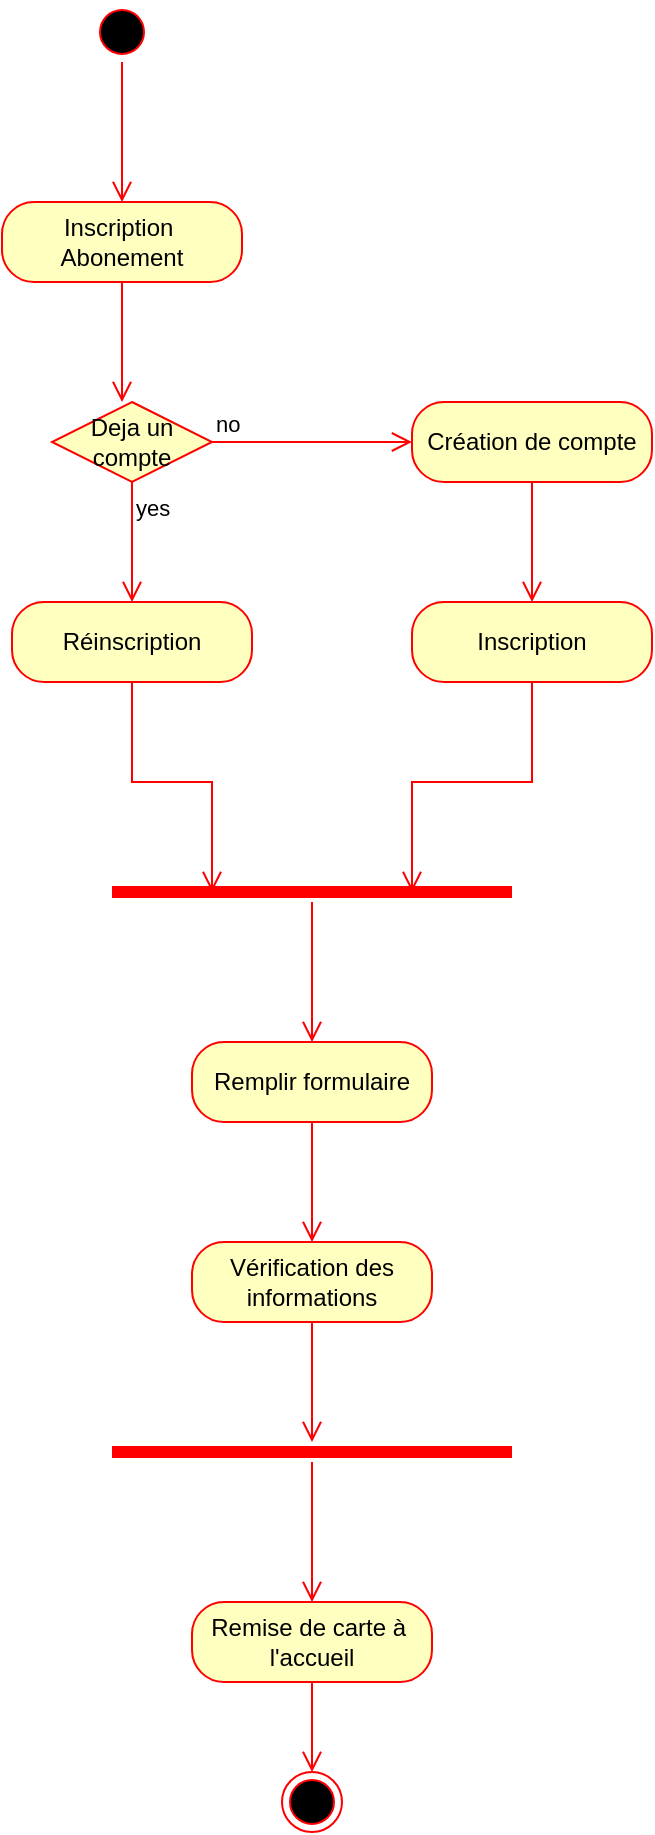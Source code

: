 <mxfile version="23.1.5" type="github">
  <diagram name="Page-1" id="BobhWS3V_nJsxUucMAqK">
    <mxGraphModel dx="1158" dy="453" grid="1" gridSize="10" guides="1" tooltips="1" connect="1" arrows="1" fold="1" page="1" pageScale="1" pageWidth="827" pageHeight="1169" math="0" shadow="0">
      <root>
        <mxCell id="0" />
        <mxCell id="1" parent="0" />
        <mxCell id="s3wXGM1J8-yaSzXXuMQC-1" value="" style="ellipse;html=1;shape=startState;fillColor=#000000;strokeColor=#ff0000;" vertex="1" parent="1">
          <mxGeometry x="330" y="90" width="30" height="30" as="geometry" />
        </mxCell>
        <mxCell id="s3wXGM1J8-yaSzXXuMQC-2" value="" style="edgeStyle=orthogonalEdgeStyle;html=1;verticalAlign=bottom;endArrow=open;endSize=8;strokeColor=#ff0000;rounded=0;" edge="1" source="s3wXGM1J8-yaSzXXuMQC-1" parent="1">
          <mxGeometry relative="1" as="geometry">
            <mxPoint x="345" y="190" as="targetPoint" />
          </mxGeometry>
        </mxCell>
        <mxCell id="s3wXGM1J8-yaSzXXuMQC-3" value="Inscription&amp;nbsp;&lt;br&gt;Abonement" style="rounded=1;whiteSpace=wrap;html=1;arcSize=40;fontColor=#000000;fillColor=#ffffc0;strokeColor=#ff0000;" vertex="1" parent="1">
          <mxGeometry x="285" y="190" width="120" height="40" as="geometry" />
        </mxCell>
        <mxCell id="s3wXGM1J8-yaSzXXuMQC-4" value="" style="edgeStyle=orthogonalEdgeStyle;html=1;verticalAlign=bottom;endArrow=open;endSize=8;strokeColor=#ff0000;rounded=0;" edge="1" source="s3wXGM1J8-yaSzXXuMQC-3" parent="1">
          <mxGeometry relative="1" as="geometry">
            <mxPoint x="345" y="290" as="targetPoint" />
          </mxGeometry>
        </mxCell>
        <mxCell id="s3wXGM1J8-yaSzXXuMQC-7" value="Deja un compte" style="rhombus;whiteSpace=wrap;html=1;fontColor=#000000;fillColor=#ffffc0;strokeColor=#ff0000;" vertex="1" parent="1">
          <mxGeometry x="310" y="290" width="80" height="40" as="geometry" />
        </mxCell>
        <mxCell id="s3wXGM1J8-yaSzXXuMQC-8" value="no" style="edgeStyle=orthogonalEdgeStyle;html=1;align=left;verticalAlign=bottom;endArrow=open;endSize=8;strokeColor=#ff0000;rounded=0;" edge="1" source="s3wXGM1J8-yaSzXXuMQC-7" parent="1">
          <mxGeometry x="-1" relative="1" as="geometry">
            <mxPoint x="490" y="310" as="targetPoint" />
          </mxGeometry>
        </mxCell>
        <mxCell id="s3wXGM1J8-yaSzXXuMQC-9" value="yes" style="edgeStyle=orthogonalEdgeStyle;html=1;align=left;verticalAlign=top;endArrow=open;endSize=8;strokeColor=#ff0000;rounded=0;" edge="1" source="s3wXGM1J8-yaSzXXuMQC-7" parent="1">
          <mxGeometry x="-1" relative="1" as="geometry">
            <mxPoint x="350" y="390" as="targetPoint" />
          </mxGeometry>
        </mxCell>
        <mxCell id="s3wXGM1J8-yaSzXXuMQC-10" value="Création de compte" style="rounded=1;whiteSpace=wrap;html=1;arcSize=40;fontColor=#000000;fillColor=#ffffc0;strokeColor=#ff0000;" vertex="1" parent="1">
          <mxGeometry x="490" y="290" width="120" height="40" as="geometry" />
        </mxCell>
        <mxCell id="s3wXGM1J8-yaSzXXuMQC-11" value="" style="edgeStyle=orthogonalEdgeStyle;html=1;verticalAlign=bottom;endArrow=open;endSize=8;strokeColor=#ff0000;rounded=0;" edge="1" source="s3wXGM1J8-yaSzXXuMQC-10" parent="1">
          <mxGeometry relative="1" as="geometry">
            <mxPoint x="550" y="390" as="targetPoint" />
          </mxGeometry>
        </mxCell>
        <mxCell id="s3wXGM1J8-yaSzXXuMQC-12" value="Réinscription" style="rounded=1;whiteSpace=wrap;html=1;arcSize=40;fontColor=#000000;fillColor=#ffffc0;strokeColor=#ff0000;" vertex="1" parent="1">
          <mxGeometry x="290" y="390" width="120" height="40" as="geometry" />
        </mxCell>
        <mxCell id="s3wXGM1J8-yaSzXXuMQC-13" value="" style="edgeStyle=orthogonalEdgeStyle;html=1;verticalAlign=bottom;endArrow=open;endSize=8;strokeColor=#ff0000;rounded=0;entryX=0.25;entryY=0.5;entryDx=0;entryDy=0;entryPerimeter=0;" edge="1" source="s3wXGM1J8-yaSzXXuMQC-12" parent="1" target="s3wXGM1J8-yaSzXXuMQC-18">
          <mxGeometry relative="1" as="geometry">
            <mxPoint x="350" y="490" as="targetPoint" />
          </mxGeometry>
        </mxCell>
        <mxCell id="s3wXGM1J8-yaSzXXuMQC-16" value="Inscription" style="rounded=1;whiteSpace=wrap;html=1;arcSize=40;fontColor=#000000;fillColor=#ffffc0;strokeColor=#ff0000;" vertex="1" parent="1">
          <mxGeometry x="490" y="390" width="120" height="40" as="geometry" />
        </mxCell>
        <mxCell id="s3wXGM1J8-yaSzXXuMQC-17" value="" style="edgeStyle=orthogonalEdgeStyle;html=1;verticalAlign=bottom;endArrow=open;endSize=8;strokeColor=#ff0000;rounded=0;entryX=0.75;entryY=0.5;entryDx=0;entryDy=0;entryPerimeter=0;" edge="1" source="s3wXGM1J8-yaSzXXuMQC-16" parent="1" target="s3wXGM1J8-yaSzXXuMQC-18">
          <mxGeometry relative="1" as="geometry">
            <mxPoint x="550" y="490" as="targetPoint" />
          </mxGeometry>
        </mxCell>
        <mxCell id="s3wXGM1J8-yaSzXXuMQC-18" value="" style="shape=line;html=1;strokeWidth=6;strokeColor=#ff0000;" vertex="1" parent="1">
          <mxGeometry x="340" y="530" width="200" height="10" as="geometry" />
        </mxCell>
        <mxCell id="s3wXGM1J8-yaSzXXuMQC-19" value="" style="edgeStyle=orthogonalEdgeStyle;html=1;verticalAlign=bottom;endArrow=open;endSize=8;strokeColor=#ff0000;rounded=0;" edge="1" source="s3wXGM1J8-yaSzXXuMQC-18" parent="1">
          <mxGeometry relative="1" as="geometry">
            <mxPoint x="440" y="610" as="targetPoint" />
          </mxGeometry>
        </mxCell>
        <mxCell id="s3wXGM1J8-yaSzXXuMQC-20" value="Remplir formulaire" style="rounded=1;whiteSpace=wrap;html=1;arcSize=40;fontColor=#000000;fillColor=#ffffc0;strokeColor=#ff0000;" vertex="1" parent="1">
          <mxGeometry x="380" y="610" width="120" height="40" as="geometry" />
        </mxCell>
        <mxCell id="s3wXGM1J8-yaSzXXuMQC-21" value="" style="edgeStyle=orthogonalEdgeStyle;html=1;verticalAlign=bottom;endArrow=open;endSize=8;strokeColor=#ff0000;rounded=0;" edge="1" source="s3wXGM1J8-yaSzXXuMQC-20" parent="1">
          <mxGeometry relative="1" as="geometry">
            <mxPoint x="440" y="710" as="targetPoint" />
          </mxGeometry>
        </mxCell>
        <mxCell id="s3wXGM1J8-yaSzXXuMQC-22" value="Vérification des informations" style="rounded=1;whiteSpace=wrap;html=1;arcSize=40;fontColor=#000000;fillColor=#ffffc0;strokeColor=#ff0000;" vertex="1" parent="1">
          <mxGeometry x="380" y="710" width="120" height="40" as="geometry" />
        </mxCell>
        <mxCell id="s3wXGM1J8-yaSzXXuMQC-23" value="" style="edgeStyle=orthogonalEdgeStyle;html=1;verticalAlign=bottom;endArrow=open;endSize=8;strokeColor=#ff0000;rounded=0;" edge="1" source="s3wXGM1J8-yaSzXXuMQC-22" parent="1">
          <mxGeometry relative="1" as="geometry">
            <mxPoint x="440" y="810" as="targetPoint" />
          </mxGeometry>
        </mxCell>
        <mxCell id="s3wXGM1J8-yaSzXXuMQC-24" value="" style="shape=line;html=1;strokeWidth=6;strokeColor=#ff0000;" vertex="1" parent="1">
          <mxGeometry x="340" y="810" width="200" height="10" as="geometry" />
        </mxCell>
        <mxCell id="s3wXGM1J8-yaSzXXuMQC-25" value="" style="edgeStyle=orthogonalEdgeStyle;html=1;verticalAlign=bottom;endArrow=open;endSize=8;strokeColor=#ff0000;rounded=0;" edge="1" source="s3wXGM1J8-yaSzXXuMQC-24" parent="1">
          <mxGeometry relative="1" as="geometry">
            <mxPoint x="440" y="890" as="targetPoint" />
          </mxGeometry>
        </mxCell>
        <mxCell id="s3wXGM1J8-yaSzXXuMQC-27" value="Remise de carte à&amp;nbsp;&lt;br&gt;l&#39;accueil" style="rounded=1;whiteSpace=wrap;html=1;arcSize=40;fontColor=#000000;fillColor=#ffffc0;strokeColor=#ff0000;" vertex="1" parent="1">
          <mxGeometry x="380" y="890" width="120" height="40" as="geometry" />
        </mxCell>
        <mxCell id="s3wXGM1J8-yaSzXXuMQC-28" value="" style="edgeStyle=orthogonalEdgeStyle;html=1;verticalAlign=bottom;endArrow=open;endSize=8;strokeColor=#ff0000;rounded=0;" edge="1" source="s3wXGM1J8-yaSzXXuMQC-27" parent="1" target="s3wXGM1J8-yaSzXXuMQC-29">
          <mxGeometry relative="1" as="geometry">
            <mxPoint x="440" y="990" as="targetPoint" />
          </mxGeometry>
        </mxCell>
        <mxCell id="s3wXGM1J8-yaSzXXuMQC-29" value="" style="ellipse;html=1;shape=endState;fillColor=#000000;strokeColor=#ff0000;" vertex="1" parent="1">
          <mxGeometry x="425" y="975" width="30" height="30" as="geometry" />
        </mxCell>
      </root>
    </mxGraphModel>
  </diagram>
</mxfile>
